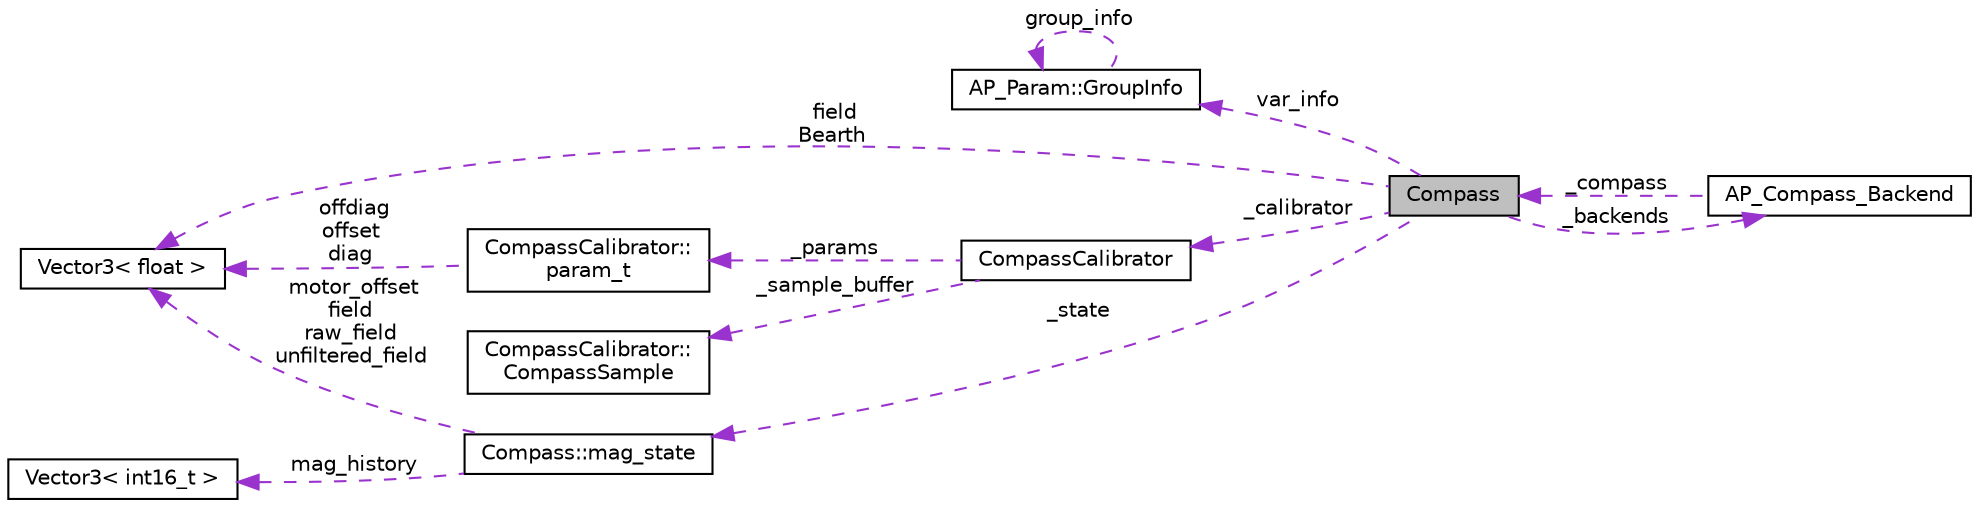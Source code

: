digraph "Compass"
{
 // INTERACTIVE_SVG=YES
  edge [fontname="Helvetica",fontsize="10",labelfontname="Helvetica",labelfontsize="10"];
  node [fontname="Helvetica",fontsize="10",shape=record];
  rankdir="LR";
  Node1 [label="Compass",height=0.2,width=0.4,color="black", fillcolor="grey75", style="filled", fontcolor="black"];
  Node2 -> Node1 [dir="back",color="darkorchid3",fontsize="10",style="dashed",label=" var_info" ,fontname="Helvetica"];
  Node2 [label="AP_Param::GroupInfo",height=0.2,width=0.4,color="black", fillcolor="white", style="filled",URL="$structAP__Param_1_1GroupInfo.html"];
  Node2 -> Node2 [dir="back",color="darkorchid3",fontsize="10",style="dashed",label=" group_info" ,fontname="Helvetica"];
  Node3 -> Node1 [dir="back",color="darkorchid3",fontsize="10",style="dashed",label=" field\nBearth" ,fontname="Helvetica"];
  Node3 [label="Vector3\< float \>",height=0.2,width=0.4,color="black", fillcolor="white", style="filled",URL="$classVector3.html"];
  Node4 -> Node1 [dir="back",color="darkorchid3",fontsize="10",style="dashed",label=" _calibrator" ,fontname="Helvetica"];
  Node4 [label="CompassCalibrator",height=0.2,width=0.4,color="black", fillcolor="white", style="filled",URL="$classCompassCalibrator.html"];
  Node5 -> Node4 [dir="back",color="darkorchid3",fontsize="10",style="dashed",label=" _params" ,fontname="Helvetica"];
  Node5 [label="CompassCalibrator::\lparam_t",height=0.2,width=0.4,color="black", fillcolor="white", style="filled",URL="$classCompassCalibrator_1_1param__t.html"];
  Node3 -> Node5 [dir="back",color="darkorchid3",fontsize="10",style="dashed",label=" offdiag\noffset\ndiag" ,fontname="Helvetica"];
  Node6 -> Node4 [dir="back",color="darkorchid3",fontsize="10",style="dashed",label=" _sample_buffer" ,fontname="Helvetica"];
  Node6 [label="CompassCalibrator::\lCompassSample",height=0.2,width=0.4,color="black", fillcolor="white", style="filled",URL="$classCompassCalibrator_1_1CompassSample.html"];
  Node7 -> Node1 [dir="back",color="darkorchid3",fontsize="10",style="dashed",label=" _backends" ,fontname="Helvetica"];
  Node7 [label="AP_Compass_Backend",height=0.2,width=0.4,color="black", fillcolor="white", style="filled",URL="$classAP__Compass__Backend.html"];
  Node1 -> Node7 [dir="back",color="darkorchid3",fontsize="10",style="dashed",label=" _compass" ,fontname="Helvetica"];
  Node8 -> Node1 [dir="back",color="darkorchid3",fontsize="10",style="dashed",label=" _state" ,fontname="Helvetica"];
  Node8 [label="Compass::mag_state",height=0.2,width=0.4,color="black", fillcolor="white", style="filled",URL="$structCompass_1_1mag__state.html"];
  Node3 -> Node8 [dir="back",color="darkorchid3",fontsize="10",style="dashed",label=" motor_offset\nfield\nraw_field\nunfiltered_field" ,fontname="Helvetica"];
  Node9 -> Node8 [dir="back",color="darkorchid3",fontsize="10",style="dashed",label=" mag_history" ,fontname="Helvetica"];
  Node9 [label="Vector3\< int16_t \>",height=0.2,width=0.4,color="black", fillcolor="white", style="filled",URL="$classVector3.html"];
}
